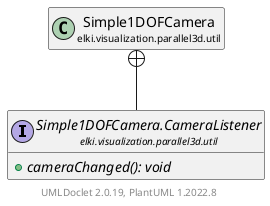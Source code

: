 @startuml
    remove .*\.(Instance|Par|Parameterizer|Factory)$
    set namespaceSeparator none
    hide empty fields
    hide empty methods

    interface "<size:14>Simple1DOFCamera.CameraListener\n<size:10>elki.visualization.parallel3d.util" as elki.visualization.parallel3d.util.Simple1DOFCamera.CameraListener [[Simple1DOFCamera.CameraListener.html]] {
        {abstract} +cameraChanged(): void
    }

    class "<size:14>Simple1DOFCamera\n<size:10>elki.visualization.parallel3d.util" as elki.visualization.parallel3d.util.Simple1DOFCamera [[Simple1DOFCamera.html]]

    elki.visualization.parallel3d.util.Simple1DOFCamera +-- elki.visualization.parallel3d.util.Simple1DOFCamera.CameraListener

    center footer UMLDoclet 2.0.19, PlantUML 1.2022.8
@enduml
